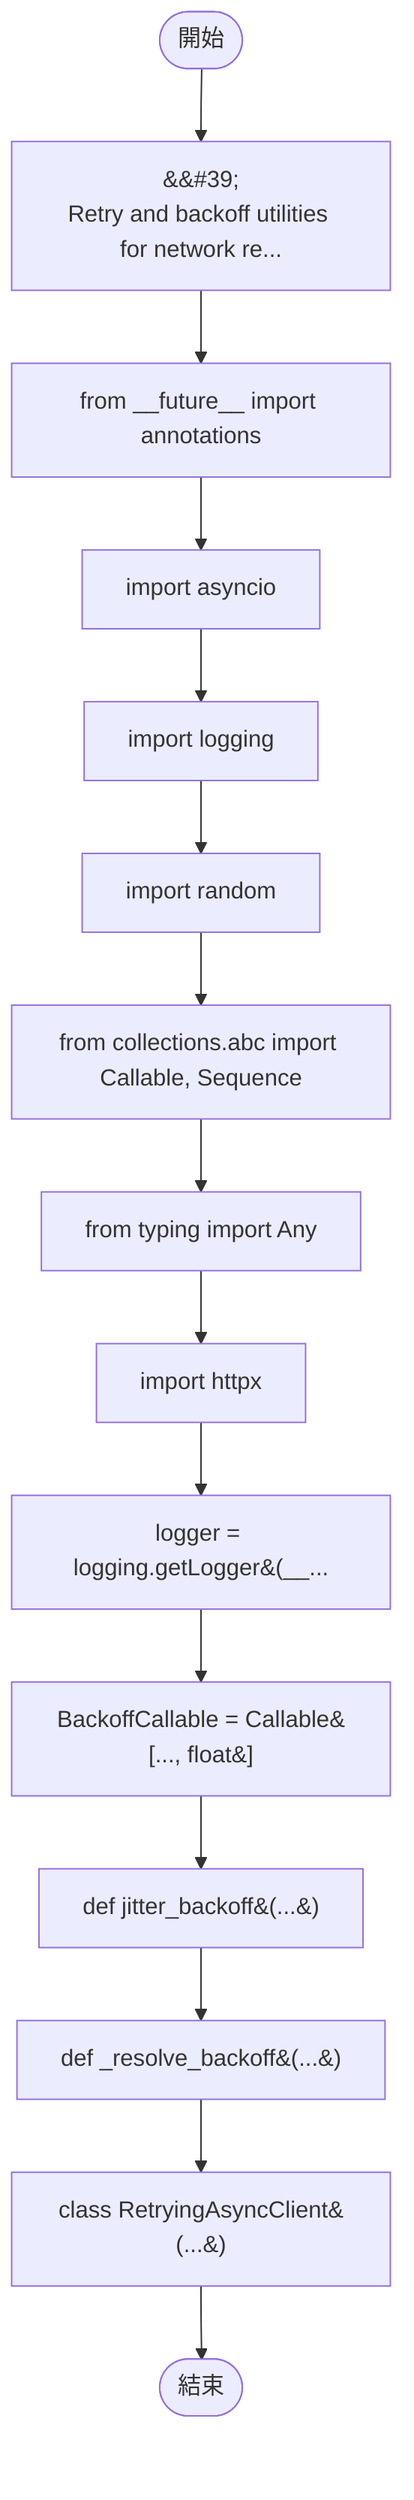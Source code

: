 flowchart TB
    n1([開始])
    n2([結束])
    n3[&amp;&#35;39;\nRetry and backoff utilities for network re...]
    n4[from __future__ import annotations]
    n5[import asyncio]
    n6[import logging]
    n7[import random]
    n8[from collections.abc import Callable, Sequence]
    n9[from typing import Any]
    n10[import httpx]
    n11[logger = logging.getLogger&#40;__...]
    n12[BackoffCallable = Callable&#91;..., float&#93;]
    n13[def jitter_backoff&#40;...&#41;]
    n14[def _resolve_backoff&#40;...&#41;]
    n15[class RetryingAsyncClient&#40;...&#41;]
    n1 --> n3
    n3 --> n4
    n4 --> n5
    n5 --> n6
    n6 --> n7
    n7 --> n8
    n8 --> n9
    n9 --> n10
    n10 --> n11
    n11 --> n12
    n12 --> n13
    n13 --> n14
    n14 --> n15
    n15 --> n2